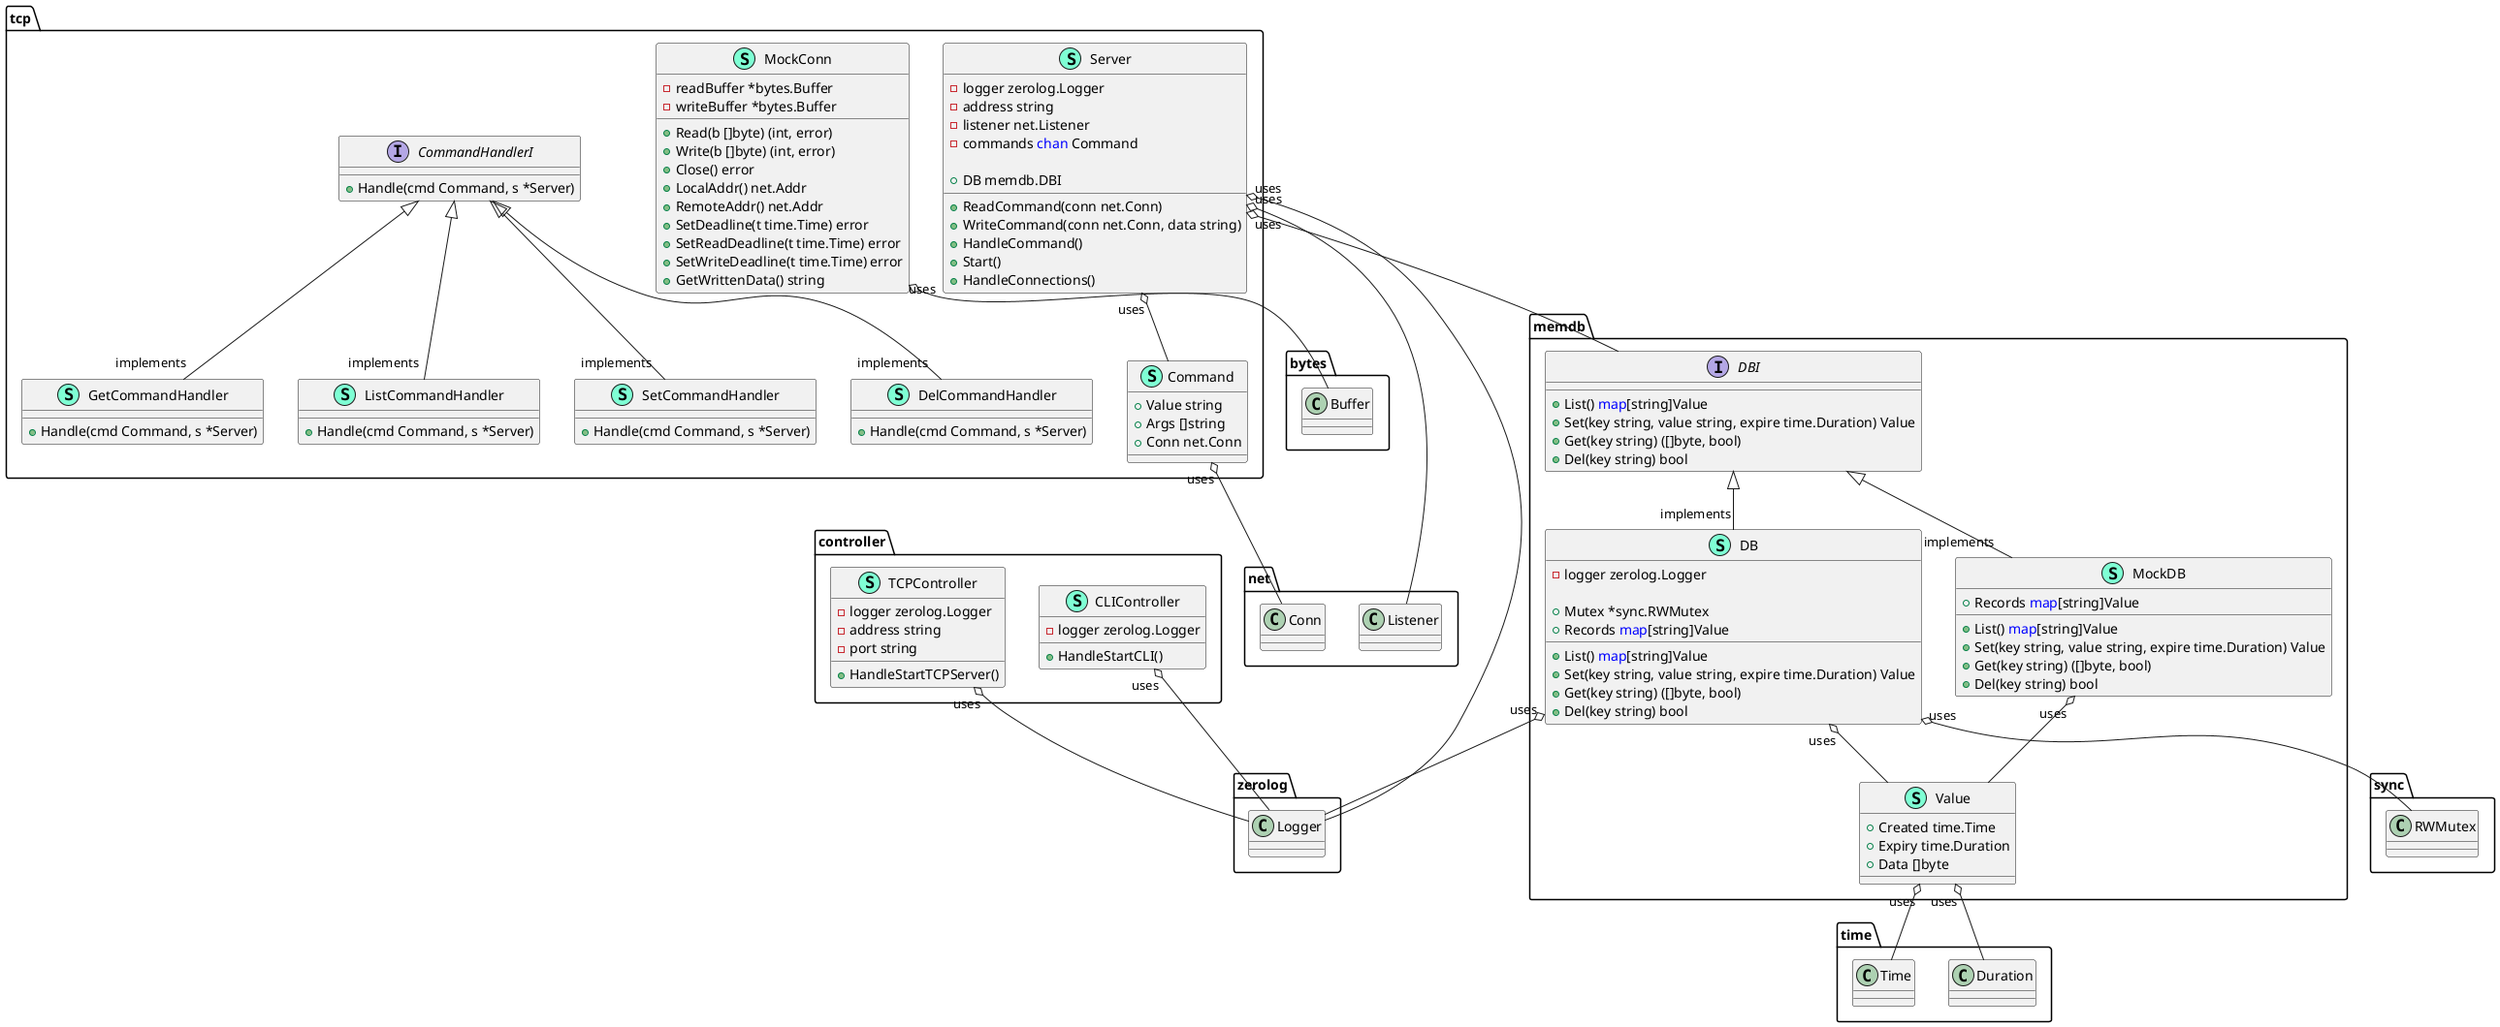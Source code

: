 @startuml
namespace controller {
    class CLIController << (S,Aquamarine) >> {
        - logger zerolog.Logger

        + HandleStartCLI() 

    }
    class TCPController << (S,Aquamarine) >> {
        - logger zerolog.Logger
        - address string
        - port string

        + HandleStartTCPServer() 

    }
}


"controller.CLIController""uses" o-- "zerolog.Logger"
"controller.TCPController""uses" o-- "zerolog.Logger"

namespace memdb {
    class DB << (S,Aquamarine) >> {
        - logger zerolog.Logger

        + Mutex *sync.RWMutex
        + Records <font color=blue>map</font>[string]Value

        + List() <font color=blue>map</font>[string]Value
        + Set(key string, value string, expire time.Duration) Value
        + Get(key string) ([]byte, bool)
        + Del(key string) bool

    }
    interface DBI  {
        + List() <font color=blue>map</font>[string]Value
        + Set(key string, value string, expire time.Duration) Value
        + Get(key string) ([]byte, bool)
        + Del(key string) bool

    }
    class MockDB << (S,Aquamarine) >> {
        + Records <font color=blue>map</font>[string]Value

        + List() <font color=blue>map</font>[string]Value
        + Set(key string, value string, expire time.Duration) Value
        + Get(key string) ([]byte, bool)
        + Del(key string) bool

    }
    class Value << (S,Aquamarine) >> {
        + Created time.Time
        + Expiry time.Duration
        + Data []byte

    }
}

"memdb.DBI" <|-- "implements""memdb.DB"
"memdb.DBI" <|-- "implements""memdb.MockDB"

"memdb.DB""uses" o-- "memdb.Value"
"memdb.DB""uses" o-- "sync.RWMutex"
"memdb.DB""uses" o-- "zerolog.Logger"
"memdb.MockDB""uses" o-- "memdb.Value"
"memdb.Value""uses" o-- "time.Duration"
"memdb.Value""uses" o-- "time.Time"

namespace tcp {
    class Command << (S,Aquamarine) >> {
        + Value string
        + Args []string
        + Conn net.Conn

    }
    interface CommandHandlerI  {
        + Handle(cmd Command, s *Server) 

    }
    class DelCommandHandler << (S,Aquamarine) >> {
        + Handle(cmd Command, s *Server) 

    }
    class GetCommandHandler << (S,Aquamarine) >> {
        + Handle(cmd Command, s *Server) 

    }
    class ListCommandHandler << (S,Aquamarine) >> {
        + Handle(cmd Command, s *Server) 

    }
    class MockConn << (S,Aquamarine) >> {
        - readBuffer *bytes.Buffer
        - writeBuffer *bytes.Buffer

        + Read(b []byte) (int, error)
        + Write(b []byte) (int, error)
        + Close() error
        + LocalAddr() net.Addr
        + RemoteAddr() net.Addr
        + SetDeadline(t time.Time) error
        + SetReadDeadline(t time.Time) error
        + SetWriteDeadline(t time.Time) error
        + GetWrittenData() string

    }
    class Server << (S,Aquamarine) >> {
        - logger zerolog.Logger
        - address string
        - listener net.Listener
        - commands <font color=blue>chan</font> Command

        + DB memdb.DBI

        + ReadCommand(conn net.Conn) 
        + WriteCommand(conn net.Conn, data string) 
        + HandleCommand() 
        + Start() 
        + HandleConnections() 

    }
    class SetCommandHandler << (S,Aquamarine) >> {
        + Handle(cmd Command, s *Server) 

    }
}

"tcp.CommandHandlerI" <|-- "implements""tcp.DelCommandHandler"
"tcp.CommandHandlerI" <|-- "implements""tcp.GetCommandHandler"
"tcp.CommandHandlerI" <|-- "implements""tcp.ListCommandHandler"
"tcp.CommandHandlerI" <|-- "implements""tcp.SetCommandHandler"

"tcp.Command""uses" o-- "net.Conn"
"tcp.MockConn""uses" o-- "bytes.Buffer"
"tcp.Server""uses" o-- "memdb.DBI"
"tcp.Server""uses" o-- "net.Listener"
"tcp.Server""uses" o-- "tcp.Command"
"tcp.Server""uses" o-- "zerolog.Logger"

@enduml
